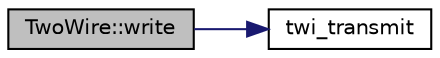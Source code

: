 digraph "TwoWire::write"
{
 // LATEX_PDF_SIZE
  edge [fontname="Helvetica",fontsize="10",labelfontname="Helvetica",labelfontsize="10"];
  node [fontname="Helvetica",fontsize="10",shape=record];
  rankdir="LR";
  Node1 [label="TwoWire::write",height=0.2,width=0.4,color="black", fillcolor="grey75", style="filled", fontcolor="black",tooltip=" "];
  Node1 -> Node2 [color="midnightblue",fontsize="10",style="solid",fontname="Helvetica"];
  Node2 [label="twi_transmit",height=0.2,width=0.4,color="black", fillcolor="white", style="filled",URL="$twi_8c.html#abb66f08d8061c1064047324c1bacc2a9",tooltip=" "];
}
